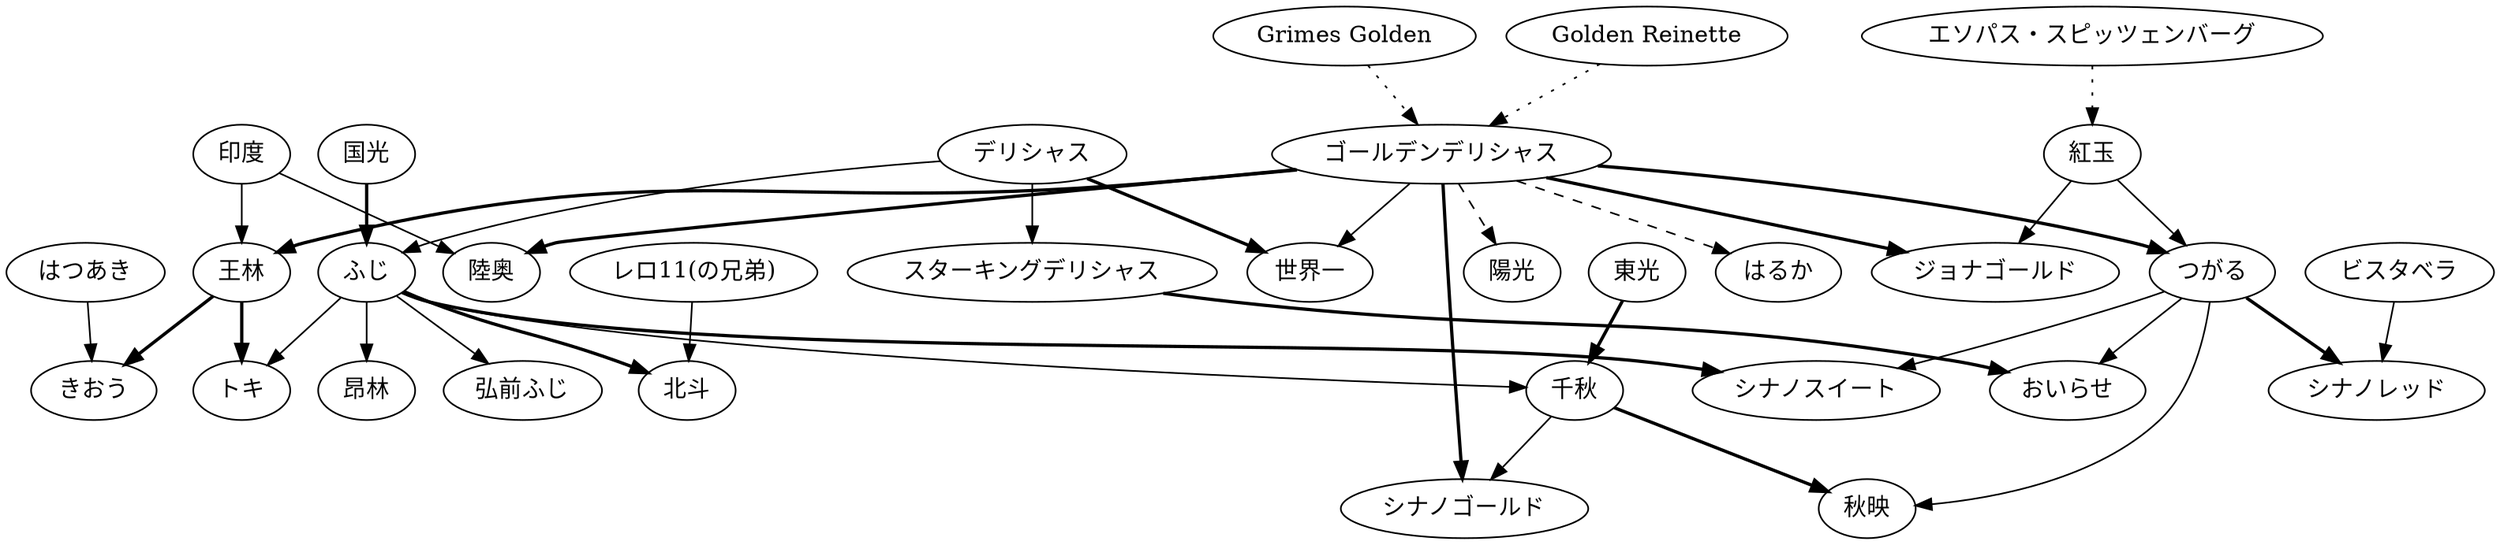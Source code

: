 digraph ringo {
    compound = true;
    subgraph "種子親" {
        edge [style=bold];
        国光 -> ふじ;
        王林 -> きおう,トキ;
        ゴールデンデリシャス -> ジョナゴールド,王林,つがる,陸奥,シナノゴールド;
        スターキングデリシャス -> おいらせ;
        ふじ -> 北斗,シナノスイート;
        つがる -> シナノレッド;
        デリシャス -> 世界一;
        東光 -> 千秋;
        千秋 -> 秋映;
    }
    subgraph "花粉親" {
        デリシャス -> ふじ;
        紅玉 -> ジョナゴールド,つがる;
        はつあき -> きおう;
        印度 -> 王林,陸奥;
        ふじ -> トキ,千秋;
        "レロ11(の兄弟)" -> 北斗;
        千秋 -> シナノゴールド;
        つがる -> シナノスイート,秋映,おいらせ;
        ビスタベラ -> シナノレッド;
        ゴールデンデリシャス -> 世界一;
    }
    subgraph "枝変わり" {
        デリシャス -> スターキングデリシャス;
        ふじ -> 弘前ふじ,昂林;
    }
    subgraph "自然交雑" {
        edge [style=dashed];
        ゴールデンデリシャス -> はるか,陽光;
    }
    subgraph "たぶん" {
        edge [style=dotted];
        "エソパス・スピッツェンバーグ" -> 紅玉;
        "Grimes Golden" -> ゴールデンデリシャス;
        "Golden Reinette" -> ゴールデンデリシャス;
    }
}
